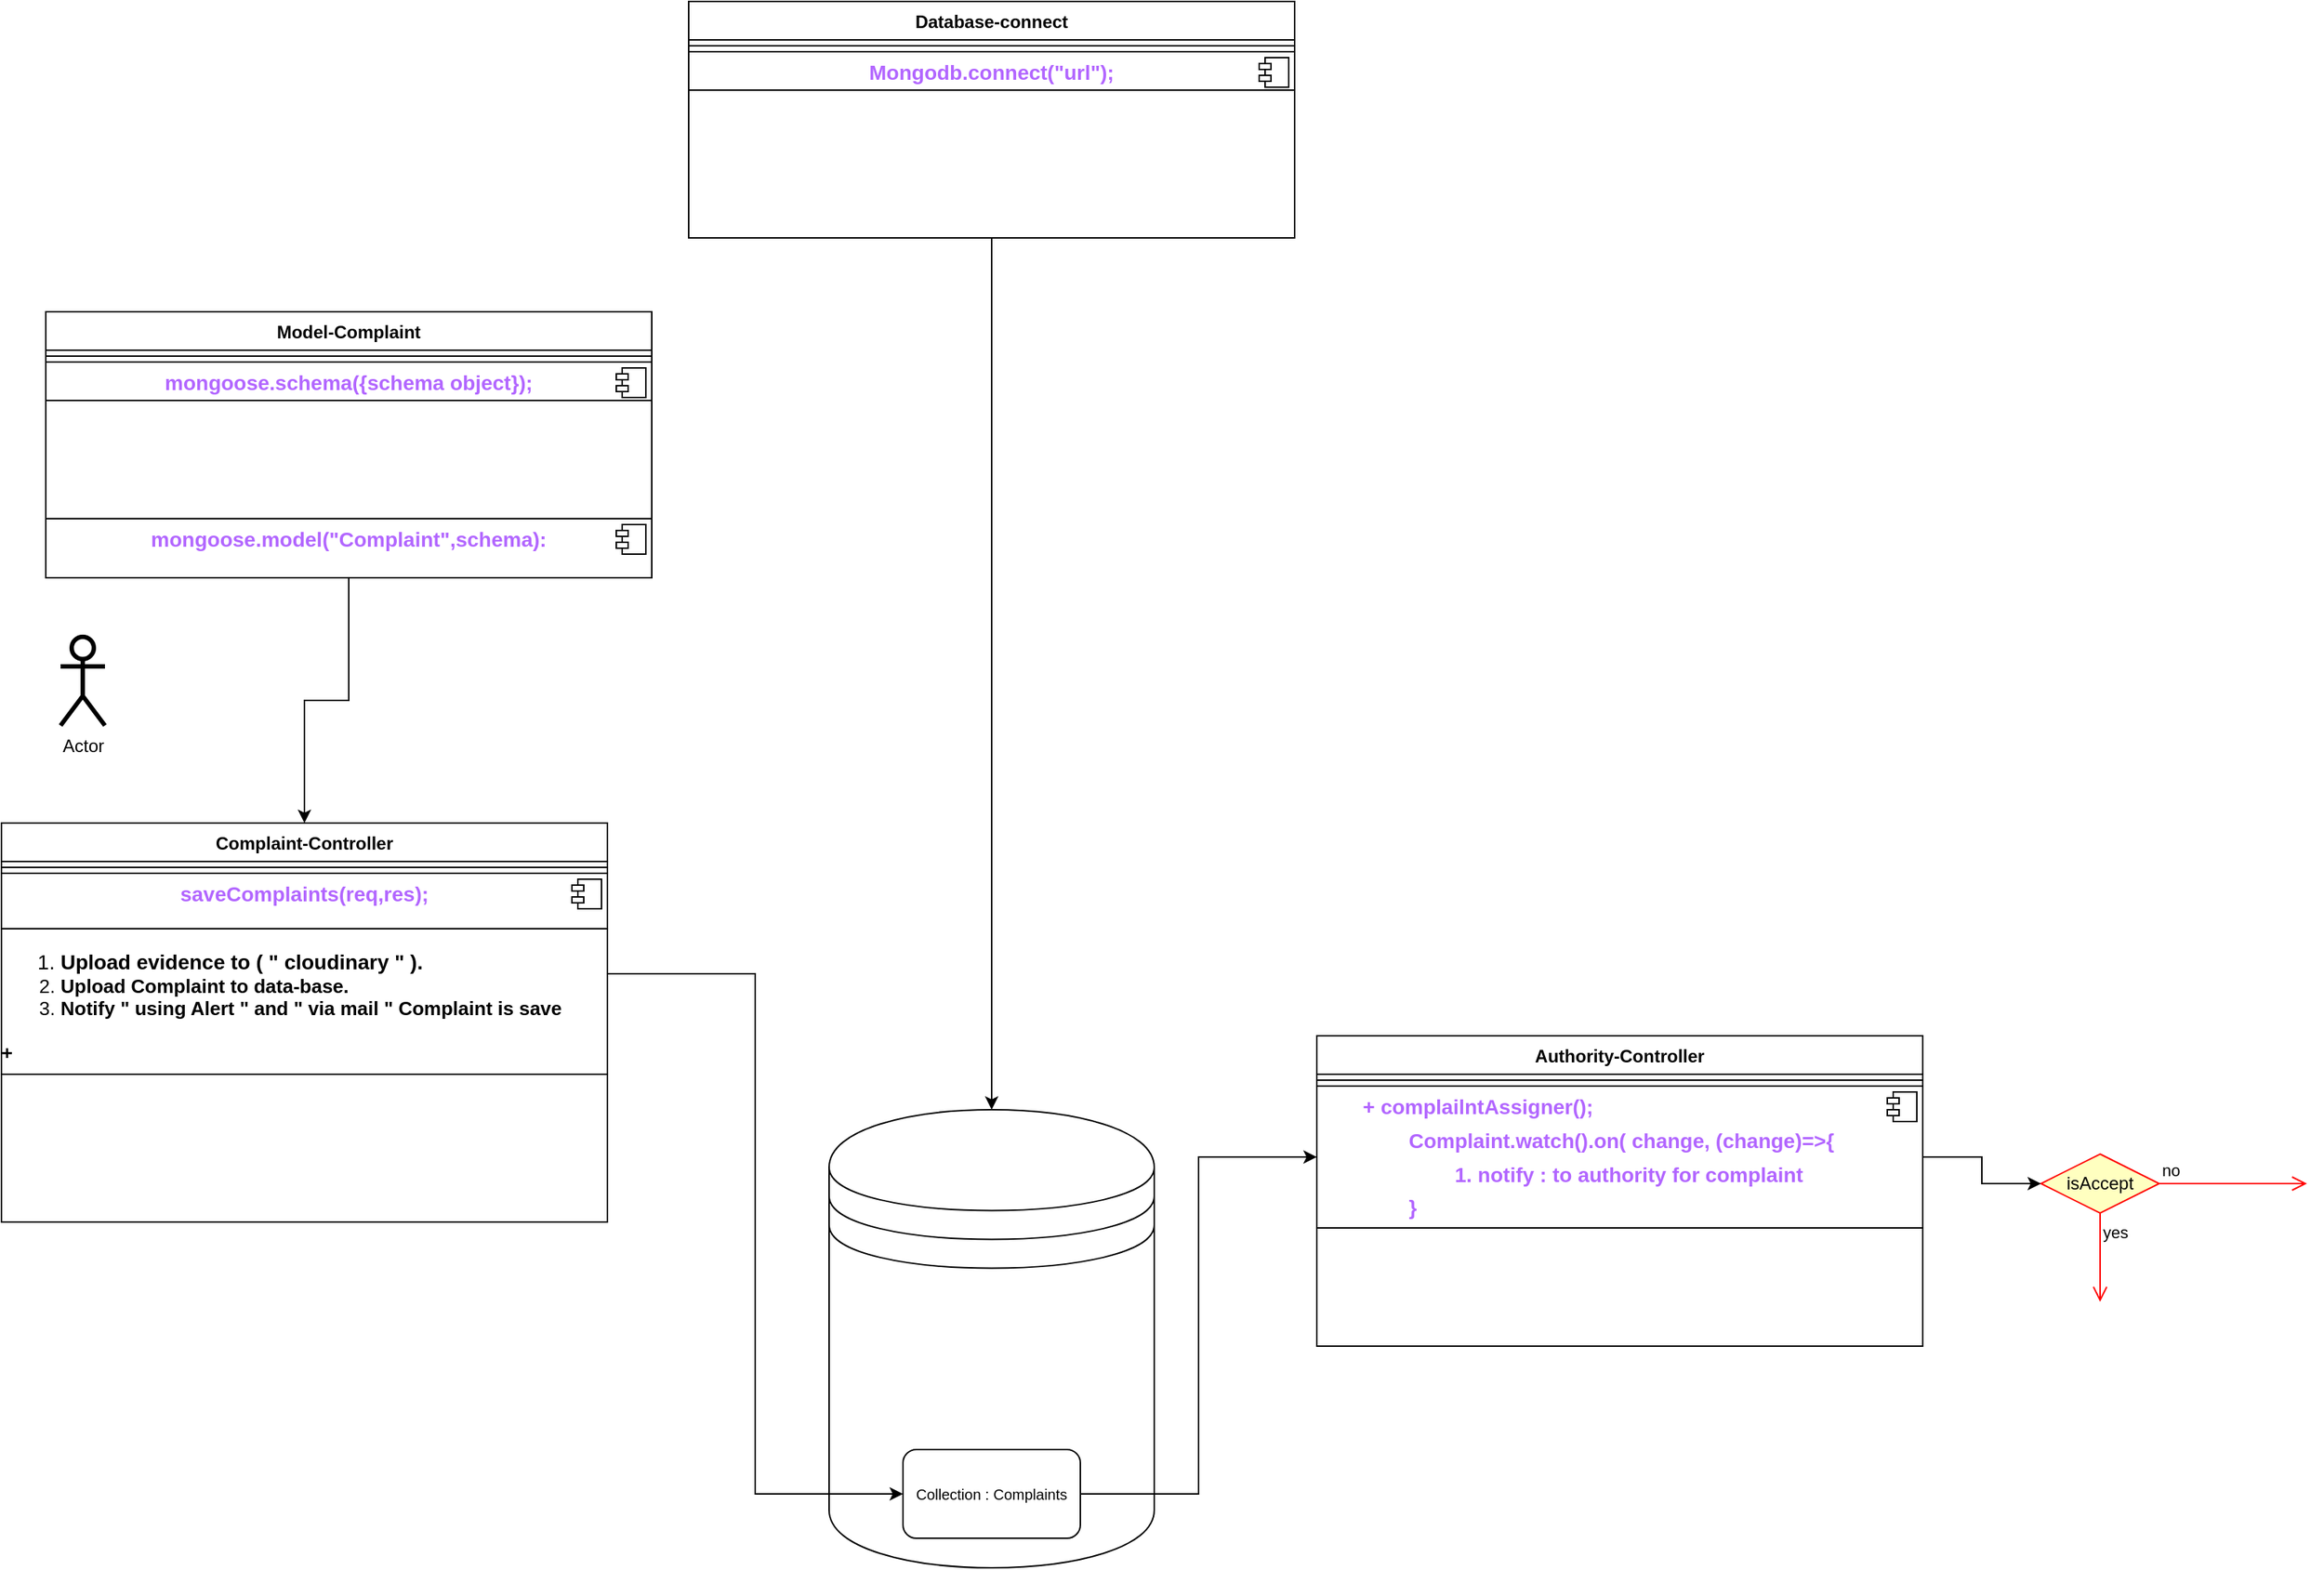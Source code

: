<mxfile version="24.4.13" type="github">
  <diagram name="Page-1" id="e7e014a7-5840-1c2e-5031-d8a46d1fe8dd">
    <mxGraphModel dx="1050" dy="1479" grid="1" gridSize="10" guides="1" tooltips="1" connect="1" arrows="1" fold="1" page="1" pageScale="1" pageWidth="1169" pageHeight="826" background="none" math="0" shadow="0">
      <root>
        <mxCell id="0" />
        <mxCell id="1" parent="0" />
        <mxCell id="3_WuCKe3sOz0ISbzgZ4V-41" value="Actor" style="shape=umlActor;verticalLabelPosition=bottom;verticalAlign=top;html=1;outlineConnect=0;strokeWidth=3;" vertex="1" parent="1">
          <mxGeometry x="80" y="160" width="30" height="60" as="geometry" />
        </mxCell>
        <mxCell id="3_WuCKe3sOz0ISbzgZ4V-42" value="Complaint-Controller" style="swimlane;fontStyle=1;align=center;verticalAlign=top;childLayout=stackLayout;horizontal=1;startSize=26;horizontalStack=0;resizeParent=1;resizeParentMax=0;resizeLast=0;collapsible=1;marginBottom=0;whiteSpace=wrap;html=1;" vertex="1" parent="1">
          <mxGeometry x="40" y="286" width="410" height="270" as="geometry">
            <mxRectangle x="340" y="140" width="150" height="30" as="alternateBounds" />
          </mxGeometry>
        </mxCell>
        <mxCell id="3_WuCKe3sOz0ISbzgZ4V-44" value="" style="line;strokeWidth=1;fillColor=none;align=left;verticalAlign=middle;spacingTop=-1;spacingLeft=3;spacingRight=3;rotatable=0;labelPosition=right;points=[];portConstraint=eastwest;strokeColor=inherit;" vertex="1" parent="3_WuCKe3sOz0ISbzgZ4V-42">
          <mxGeometry y="26" width="410" height="8" as="geometry" />
        </mxCell>
        <mxCell id="3_WuCKe3sOz0ISbzgZ4V-53" value="&lt;p style=&quot;margin:0px;margin-top:6px;text-align:center;&quot;&gt;&lt;font style=&quot;text-align: left; font-size: 14px;&quot; color=&quot;#b266ff&quot;&gt;&lt;b&gt;saveComplaints(req,res);&lt;/b&gt;&lt;/font&gt;&lt;/p&gt;&lt;div&gt;&lt;ol style=&quot;font-size: 14px;&quot;&gt;&lt;/ol&gt;&lt;/div&gt;&lt;hr size=&quot;1&quot; style=&quot;border-style:solid;&quot;&gt;&lt;ol style=&quot;font-size: 14px;&quot;&gt;&lt;li&gt;&lt;span style=&quot;white-space: pre;&quot;&gt;&lt;b&gt;Upload evidence to ( &quot; cloudinary &quot; ).&lt;/b&gt;&lt;/span&gt;&lt;/li&gt;&lt;li style=&quot;font-size: 13px;&quot;&gt;&lt;span style=&quot;white-space: pre;&quot;&gt;&lt;b&gt;Upload Complaint to data-base.&lt;/b&gt;&lt;/span&gt;&lt;/li&gt;&lt;li style=&quot;font-size: 13px;&quot;&gt;&lt;span style=&quot;white-space: pre;&quot;&gt;&lt;b&gt;Notify &quot; using Alert &quot; and &quot; via mail &quot; Complaint is save&lt;/b&gt;&lt;/span&gt;&lt;/li&gt;&lt;/ol&gt;&lt;div&gt;&lt;span style=&quot;font-size: 13px; white-space: pre;&quot;&gt;&lt;b&gt;+ &lt;/b&gt;&lt;/span&gt;&lt;/div&gt;" style="align=left;overflow=fill;html=1;dropTarget=0;whiteSpace=wrap;" vertex="1" parent="3_WuCKe3sOz0ISbzgZ4V-42">
          <mxGeometry y="34" width="410" height="136" as="geometry" />
        </mxCell>
        <mxCell id="3_WuCKe3sOz0ISbzgZ4V-54" value="" style="shape=component;jettyWidth=8;jettyHeight=4;" vertex="1" parent="3_WuCKe3sOz0ISbzgZ4V-53">
          <mxGeometry x="1" width="20" height="20" relative="1" as="geometry">
            <mxPoint x="-24" y="4" as="offset" />
          </mxGeometry>
        </mxCell>
        <mxCell id="3_WuCKe3sOz0ISbzgZ4V-45" value="&lt;div style=&quot;&quot;&gt;&lt;div&gt;&lt;span style=&quot;font-size: 14px;&quot;&gt;&lt;br&gt;&lt;/span&gt;&lt;/div&gt;&lt;/div&gt;" style="text;strokeColor=none;fillColor=none;align=left;verticalAlign=top;spacingLeft=4;spacingRight=4;overflow=hidden;rotatable=0;points=[[0,0.5],[1,0.5]];portConstraint=eastwest;whiteSpace=wrap;html=1;" vertex="1" parent="3_WuCKe3sOz0ISbzgZ4V-42">
          <mxGeometry y="170" width="410" height="100" as="geometry" />
        </mxCell>
        <mxCell id="3_WuCKe3sOz0ISbzgZ4V-51" style="edgeStyle=orthogonalEdgeStyle;rounded=0;orthogonalLoop=1;jettySize=auto;html=1;exitX=1;exitY=0.5;exitDx=0;exitDy=0;" edge="1" parent="3_WuCKe3sOz0ISbzgZ4V-42" source="3_WuCKe3sOz0ISbzgZ4V-45" target="3_WuCKe3sOz0ISbzgZ4V-45">
          <mxGeometry relative="1" as="geometry" />
        </mxCell>
        <mxCell id="3_WuCKe3sOz0ISbzgZ4V-52" value="" style="shape=datastore;whiteSpace=wrap;html=1;" vertex="1" parent="1">
          <mxGeometry x="600" y="480" width="220" height="310" as="geometry" />
        </mxCell>
        <mxCell id="3_WuCKe3sOz0ISbzgZ4V-89" style="edgeStyle=orthogonalEdgeStyle;rounded=0;orthogonalLoop=1;jettySize=auto;html=1;" edge="1" parent="1" source="3_WuCKe3sOz0ISbzgZ4V-55" target="3_WuCKe3sOz0ISbzgZ4V-52">
          <mxGeometry relative="1" as="geometry" />
        </mxCell>
        <mxCell id="3_WuCKe3sOz0ISbzgZ4V-55" value="&lt;font style=&quot;font-size: 12px;&quot;&gt;Database-connect&lt;/font&gt;" style="swimlane;fontStyle=1;align=center;verticalAlign=top;childLayout=stackLayout;horizontal=1;startSize=26;horizontalStack=0;resizeParent=1;resizeParentMax=0;resizeLast=0;collapsible=1;marginBottom=0;whiteSpace=wrap;html=1;" vertex="1" parent="1">
          <mxGeometry x="505" y="-270" width="410" height="160" as="geometry">
            <mxRectangle x="340" y="140" width="150" height="30" as="alternateBounds" />
          </mxGeometry>
        </mxCell>
        <mxCell id="3_WuCKe3sOz0ISbzgZ4V-56" value="" style="line;strokeWidth=1;fillColor=none;align=left;verticalAlign=middle;spacingTop=-1;spacingLeft=3;spacingRight=3;rotatable=0;labelPosition=right;points=[];portConstraint=eastwest;strokeColor=inherit;" vertex="1" parent="3_WuCKe3sOz0ISbzgZ4V-55">
          <mxGeometry y="26" width="410" height="8" as="geometry" />
        </mxCell>
        <mxCell id="3_WuCKe3sOz0ISbzgZ4V-57" value="&lt;p style=&quot;margin:0px;margin-top:6px;text-align:center;&quot;&gt;&lt;font style=&quot;text-align: left; font-size: 14px;&quot; color=&quot;#b266ff&quot;&gt;&lt;b&gt;Mongodb.connect(&quot;url&quot;);&lt;/b&gt;&lt;/font&gt;&lt;/p&gt;" style="align=left;overflow=fill;html=1;dropTarget=0;whiteSpace=wrap;" vertex="1" parent="3_WuCKe3sOz0ISbzgZ4V-55">
          <mxGeometry y="34" width="410" height="26" as="geometry" />
        </mxCell>
        <mxCell id="3_WuCKe3sOz0ISbzgZ4V-58" value="" style="shape=component;jettyWidth=8;jettyHeight=4;" vertex="1" parent="3_WuCKe3sOz0ISbzgZ4V-57">
          <mxGeometry x="1" width="20" height="20" relative="1" as="geometry">
            <mxPoint x="-24" y="4" as="offset" />
          </mxGeometry>
        </mxCell>
        <mxCell id="3_WuCKe3sOz0ISbzgZ4V-59" value="&lt;div style=&quot;&quot;&gt;&lt;div&gt;&lt;span style=&quot;font-size: 14px;&quot;&gt;&lt;br&gt;&lt;/span&gt;&lt;/div&gt;&lt;/div&gt;" style="text;strokeColor=none;fillColor=none;align=left;verticalAlign=top;spacingLeft=4;spacingRight=4;overflow=hidden;rotatable=0;points=[[0,0.5],[1,0.5]];portConstraint=eastwest;whiteSpace=wrap;html=1;" vertex="1" parent="3_WuCKe3sOz0ISbzgZ4V-55">
          <mxGeometry y="60" width="410" height="100" as="geometry" />
        </mxCell>
        <mxCell id="3_WuCKe3sOz0ISbzgZ4V-60" style="edgeStyle=orthogonalEdgeStyle;rounded=0;orthogonalLoop=1;jettySize=auto;html=1;exitX=1;exitY=0.5;exitDx=0;exitDy=0;" edge="1" parent="3_WuCKe3sOz0ISbzgZ4V-55" source="3_WuCKe3sOz0ISbzgZ4V-59" target="3_WuCKe3sOz0ISbzgZ4V-59">
          <mxGeometry relative="1" as="geometry" />
        </mxCell>
        <mxCell id="3_WuCKe3sOz0ISbzgZ4V-87" style="edgeStyle=orthogonalEdgeStyle;rounded=0;orthogonalLoop=1;jettySize=auto;html=1;entryX=0;entryY=0.5;entryDx=0;entryDy=0;" edge="1" parent="1" source="3_WuCKe3sOz0ISbzgZ4V-66" target="3_WuCKe3sOz0ISbzgZ4V-81">
          <mxGeometry relative="1" as="geometry" />
        </mxCell>
        <mxCell id="3_WuCKe3sOz0ISbzgZ4V-66" value="&lt;font size=&quot;1&quot;&gt;Collection : Complaints&lt;/font&gt;" style="rounded=1;whiteSpace=wrap;html=1;" vertex="1" parent="1">
          <mxGeometry x="650" y="710" width="120" height="60" as="geometry" />
        </mxCell>
        <mxCell id="3_WuCKe3sOz0ISbzgZ4V-68" value="&lt;font style=&quot;font-size: 12px;&quot;&gt;Model-Complaint&lt;/font&gt;" style="swimlane;fontStyle=1;align=center;verticalAlign=top;childLayout=stackLayout;horizontal=1;startSize=26;horizontalStack=0;resizeParent=1;resizeParentMax=0;resizeLast=0;collapsible=1;marginBottom=0;whiteSpace=wrap;html=1;" vertex="1" parent="1">
          <mxGeometry x="70" y="-60" width="410" height="180" as="geometry">
            <mxRectangle x="340" y="140" width="150" height="30" as="alternateBounds" />
          </mxGeometry>
        </mxCell>
        <mxCell id="3_WuCKe3sOz0ISbzgZ4V-69" value="" style="line;strokeWidth=1;fillColor=none;align=left;verticalAlign=middle;spacingTop=-1;spacingLeft=3;spacingRight=3;rotatable=0;labelPosition=right;points=[];portConstraint=eastwest;strokeColor=inherit;" vertex="1" parent="3_WuCKe3sOz0ISbzgZ4V-68">
          <mxGeometry y="26" width="410" height="8" as="geometry" />
        </mxCell>
        <mxCell id="3_WuCKe3sOz0ISbzgZ4V-70" value="&lt;p style=&quot;margin:0px;margin-top:6px;text-align:center;&quot;&gt;&lt;font style=&quot;text-align: left; font-size: 14px;&quot; color=&quot;#b266ff&quot;&gt;&lt;b&gt;mongoose.schema({schema object});&lt;/b&gt;&lt;/font&gt;&lt;/p&gt;" style="align=left;overflow=fill;html=1;dropTarget=0;whiteSpace=wrap;" vertex="1" parent="3_WuCKe3sOz0ISbzgZ4V-68">
          <mxGeometry y="34" width="410" height="26" as="geometry" />
        </mxCell>
        <mxCell id="3_WuCKe3sOz0ISbzgZ4V-71" value="" style="shape=component;jettyWidth=8;jettyHeight=4;" vertex="1" parent="3_WuCKe3sOz0ISbzgZ4V-70">
          <mxGeometry x="1" width="20" height="20" relative="1" as="geometry">
            <mxPoint x="-24" y="4" as="offset" />
          </mxGeometry>
        </mxCell>
        <mxCell id="3_WuCKe3sOz0ISbzgZ4V-72" value="&lt;div style=&quot;&quot;&gt;&lt;div&gt;&lt;span style=&quot;font-size: 14px;&quot;&gt;&lt;br&gt;&lt;/span&gt;&lt;/div&gt;&lt;/div&gt;" style="text;strokeColor=none;fillColor=none;align=left;verticalAlign=top;spacingLeft=4;spacingRight=4;overflow=hidden;rotatable=0;points=[[0,0.5],[1,0.5]];portConstraint=eastwest;whiteSpace=wrap;html=1;" vertex="1" parent="3_WuCKe3sOz0ISbzgZ4V-68">
          <mxGeometry y="60" width="410" height="80" as="geometry" />
        </mxCell>
        <mxCell id="3_WuCKe3sOz0ISbzgZ4V-73" style="edgeStyle=orthogonalEdgeStyle;rounded=0;orthogonalLoop=1;jettySize=auto;html=1;exitX=1;exitY=0.5;exitDx=0;exitDy=0;" edge="1" parent="3_WuCKe3sOz0ISbzgZ4V-68" source="3_WuCKe3sOz0ISbzgZ4V-72" target="3_WuCKe3sOz0ISbzgZ4V-72">
          <mxGeometry relative="1" as="geometry" />
        </mxCell>
        <mxCell id="3_WuCKe3sOz0ISbzgZ4V-74" value="&lt;p style=&quot;margin: 6px 0px 0px; text-align: center;&quot;&gt;&lt;font style=&quot;text-align: left; font-size: 14px;&quot; color=&quot;#b266ff&quot;&gt;&lt;b&gt;mongoose.model(&quot;Complaint&quot;,schema):&lt;/b&gt;&lt;/font&gt;&lt;/p&gt;" style="align=left;overflow=fill;html=1;dropTarget=0;whiteSpace=wrap;" vertex="1" parent="3_WuCKe3sOz0ISbzgZ4V-68">
          <mxGeometry y="140" width="410" height="40" as="geometry" />
        </mxCell>
        <mxCell id="3_WuCKe3sOz0ISbzgZ4V-75" value="" style="shape=component;jettyWidth=8;jettyHeight=4;" vertex="1" parent="3_WuCKe3sOz0ISbzgZ4V-74">
          <mxGeometry x="1" width="20" height="20" relative="1" as="geometry">
            <mxPoint x="-24" y="4" as="offset" />
          </mxGeometry>
        </mxCell>
        <mxCell id="3_WuCKe3sOz0ISbzgZ4V-77" style="edgeStyle=orthogonalEdgeStyle;rounded=0;orthogonalLoop=1;jettySize=auto;html=1;entryX=0.5;entryY=0;entryDx=0;entryDy=0;" edge="1" parent="1" source="3_WuCKe3sOz0ISbzgZ4V-74" target="3_WuCKe3sOz0ISbzgZ4V-42">
          <mxGeometry relative="1" as="geometry" />
        </mxCell>
        <mxCell id="3_WuCKe3sOz0ISbzgZ4V-79" value="&lt;font style=&quot;font-size: 12px;&quot;&gt;Authority-Controller&lt;/font&gt;" style="swimlane;fontStyle=1;align=center;verticalAlign=top;childLayout=stackLayout;horizontal=1;startSize=26;horizontalStack=0;resizeParent=1;resizeParentMax=0;resizeLast=0;collapsible=1;marginBottom=0;whiteSpace=wrap;html=1;" vertex="1" parent="1">
          <mxGeometry x="930" y="430" width="410" height="210" as="geometry">
            <mxRectangle x="340" y="140" width="150" height="30" as="alternateBounds" />
          </mxGeometry>
        </mxCell>
        <mxCell id="3_WuCKe3sOz0ISbzgZ4V-80" value="" style="line;strokeWidth=1;fillColor=none;align=left;verticalAlign=middle;spacingTop=-1;spacingLeft=3;spacingRight=3;rotatable=0;labelPosition=right;points=[];portConstraint=eastwest;strokeColor=inherit;" vertex="1" parent="3_WuCKe3sOz0ISbzgZ4V-79">
          <mxGeometry y="26" width="410" height="8" as="geometry" />
        </mxCell>
        <mxCell id="3_WuCKe3sOz0ISbzgZ4V-81" value="&lt;p style=&quot;text-align: left; margin: 6px 0px 0px;&quot;&gt;&lt;font color=&quot;#b266ff&quot;&gt;&lt;span style=&quot;font-size: 14px;&quot;&gt;&lt;b&gt;&lt;span style=&quot;white-space: pre;&quot;&gt;&#x9;&lt;/span&gt;+ complailntAssigner();&lt;/b&gt;&lt;/span&gt;&lt;/font&gt;&lt;/p&gt;&lt;p style=&quot;text-align: left; margin: 6px 0px 0px;&quot;&gt;&lt;b style=&quot;font-size: 14px; color: rgb(178, 102, 255); background-color: initial;&quot;&gt;&lt;span style=&quot;white-space: pre;&quot;&gt;&#x9;&lt;/span&gt;&lt;span style=&quot;white-space: pre;&quot;&gt;&#x9;&lt;/span&gt;Complaint.watch().on( change, (change)=&amp;gt;{&lt;/b&gt;&lt;/p&gt;&lt;p style=&quot;text-align: left; margin: 6px 0px 0px;&quot;&gt;&lt;b style=&quot;font-size: 14px; color: rgb(178, 102, 255); background-color: initial;&quot;&gt;&lt;span style=&quot;white-space: pre;&quot;&gt;&#x9;&lt;/span&gt;&lt;span style=&quot;white-space: pre;&quot;&gt;&#x9;&lt;/span&gt;&lt;span style=&quot;white-space: pre;&quot;&gt;&#x9;&lt;/span&gt;1. notify : to authority for complaint&lt;/b&gt;&lt;/p&gt;&lt;p style=&quot;text-align: left; margin: 6px 0px 0px;&quot;&gt;&lt;b style=&quot;font-size: 14px; color: rgb(178, 102, 255); background-color: initial;&quot;&gt;&lt;span style=&quot;white-space: pre;&quot;&gt;&#x9;&lt;/span&gt;&lt;span style=&quot;white-space: pre;&quot;&gt;&#x9;&lt;/span&gt;}&lt;br&gt;&lt;/b&gt;&lt;/p&gt;" style="align=left;overflow=fill;html=1;dropTarget=0;whiteSpace=wrap;" vertex="1" parent="3_WuCKe3sOz0ISbzgZ4V-79">
          <mxGeometry y="34" width="410" height="96" as="geometry" />
        </mxCell>
        <mxCell id="3_WuCKe3sOz0ISbzgZ4V-82" value="" style="shape=component;jettyWidth=8;jettyHeight=4;" vertex="1" parent="3_WuCKe3sOz0ISbzgZ4V-81">
          <mxGeometry x="1" width="20" height="20" relative="1" as="geometry">
            <mxPoint x="-24" y="4" as="offset" />
          </mxGeometry>
        </mxCell>
        <mxCell id="3_WuCKe3sOz0ISbzgZ4V-83" value="&lt;div style=&quot;&quot;&gt;&lt;div&gt;&lt;span style=&quot;font-size: 14px;&quot;&gt;&lt;br&gt;&lt;/span&gt;&lt;/div&gt;&lt;/div&gt;" style="text;strokeColor=none;fillColor=none;align=left;verticalAlign=top;spacingLeft=4;spacingRight=4;overflow=hidden;rotatable=0;points=[[0,0.5],[1,0.5]];portConstraint=eastwest;whiteSpace=wrap;html=1;" vertex="1" parent="3_WuCKe3sOz0ISbzgZ4V-79">
          <mxGeometry y="130" width="410" height="80" as="geometry" />
        </mxCell>
        <mxCell id="3_WuCKe3sOz0ISbzgZ4V-84" style="edgeStyle=orthogonalEdgeStyle;rounded=0;orthogonalLoop=1;jettySize=auto;html=1;exitX=1;exitY=0.5;exitDx=0;exitDy=0;" edge="1" parent="3_WuCKe3sOz0ISbzgZ4V-79" source="3_WuCKe3sOz0ISbzgZ4V-83" target="3_WuCKe3sOz0ISbzgZ4V-83">
          <mxGeometry relative="1" as="geometry" />
        </mxCell>
        <mxCell id="3_WuCKe3sOz0ISbzgZ4V-88" style="edgeStyle=orthogonalEdgeStyle;rounded=0;orthogonalLoop=1;jettySize=auto;html=1;entryX=0;entryY=0.5;entryDx=0;entryDy=0;" edge="1" parent="1" source="3_WuCKe3sOz0ISbzgZ4V-53" target="3_WuCKe3sOz0ISbzgZ4V-66">
          <mxGeometry relative="1" as="geometry" />
        </mxCell>
        <mxCell id="3_WuCKe3sOz0ISbzgZ4V-94" value="isAccept" style="rhombus;whiteSpace=wrap;html=1;fontColor=#000000;fillColor=#ffffc0;strokeColor=#ff0000;" vertex="1" parent="1">
          <mxGeometry x="1420" y="510" width="80" height="40" as="geometry" />
        </mxCell>
        <mxCell id="3_WuCKe3sOz0ISbzgZ4V-95" value="no" style="edgeStyle=orthogonalEdgeStyle;html=1;align=left;verticalAlign=bottom;endArrow=open;endSize=8;strokeColor=#ff0000;rounded=0;" edge="1" source="3_WuCKe3sOz0ISbzgZ4V-94" parent="1">
          <mxGeometry x="-1" relative="1" as="geometry">
            <mxPoint x="1600" y="530" as="targetPoint" />
          </mxGeometry>
        </mxCell>
        <mxCell id="3_WuCKe3sOz0ISbzgZ4V-96" value="yes" style="edgeStyle=orthogonalEdgeStyle;html=1;align=left;verticalAlign=top;endArrow=open;endSize=8;strokeColor=#ff0000;rounded=0;" edge="1" source="3_WuCKe3sOz0ISbzgZ4V-94" parent="1">
          <mxGeometry x="-1" relative="1" as="geometry">
            <mxPoint x="1460" y="610" as="targetPoint" />
          </mxGeometry>
        </mxCell>
        <mxCell id="3_WuCKe3sOz0ISbzgZ4V-97" style="edgeStyle=orthogonalEdgeStyle;rounded=0;orthogonalLoop=1;jettySize=auto;html=1;entryX=0;entryY=0.5;entryDx=0;entryDy=0;" edge="1" parent="1" source="3_WuCKe3sOz0ISbzgZ4V-81" target="3_WuCKe3sOz0ISbzgZ4V-94">
          <mxGeometry relative="1" as="geometry" />
        </mxCell>
      </root>
    </mxGraphModel>
  </diagram>
</mxfile>
